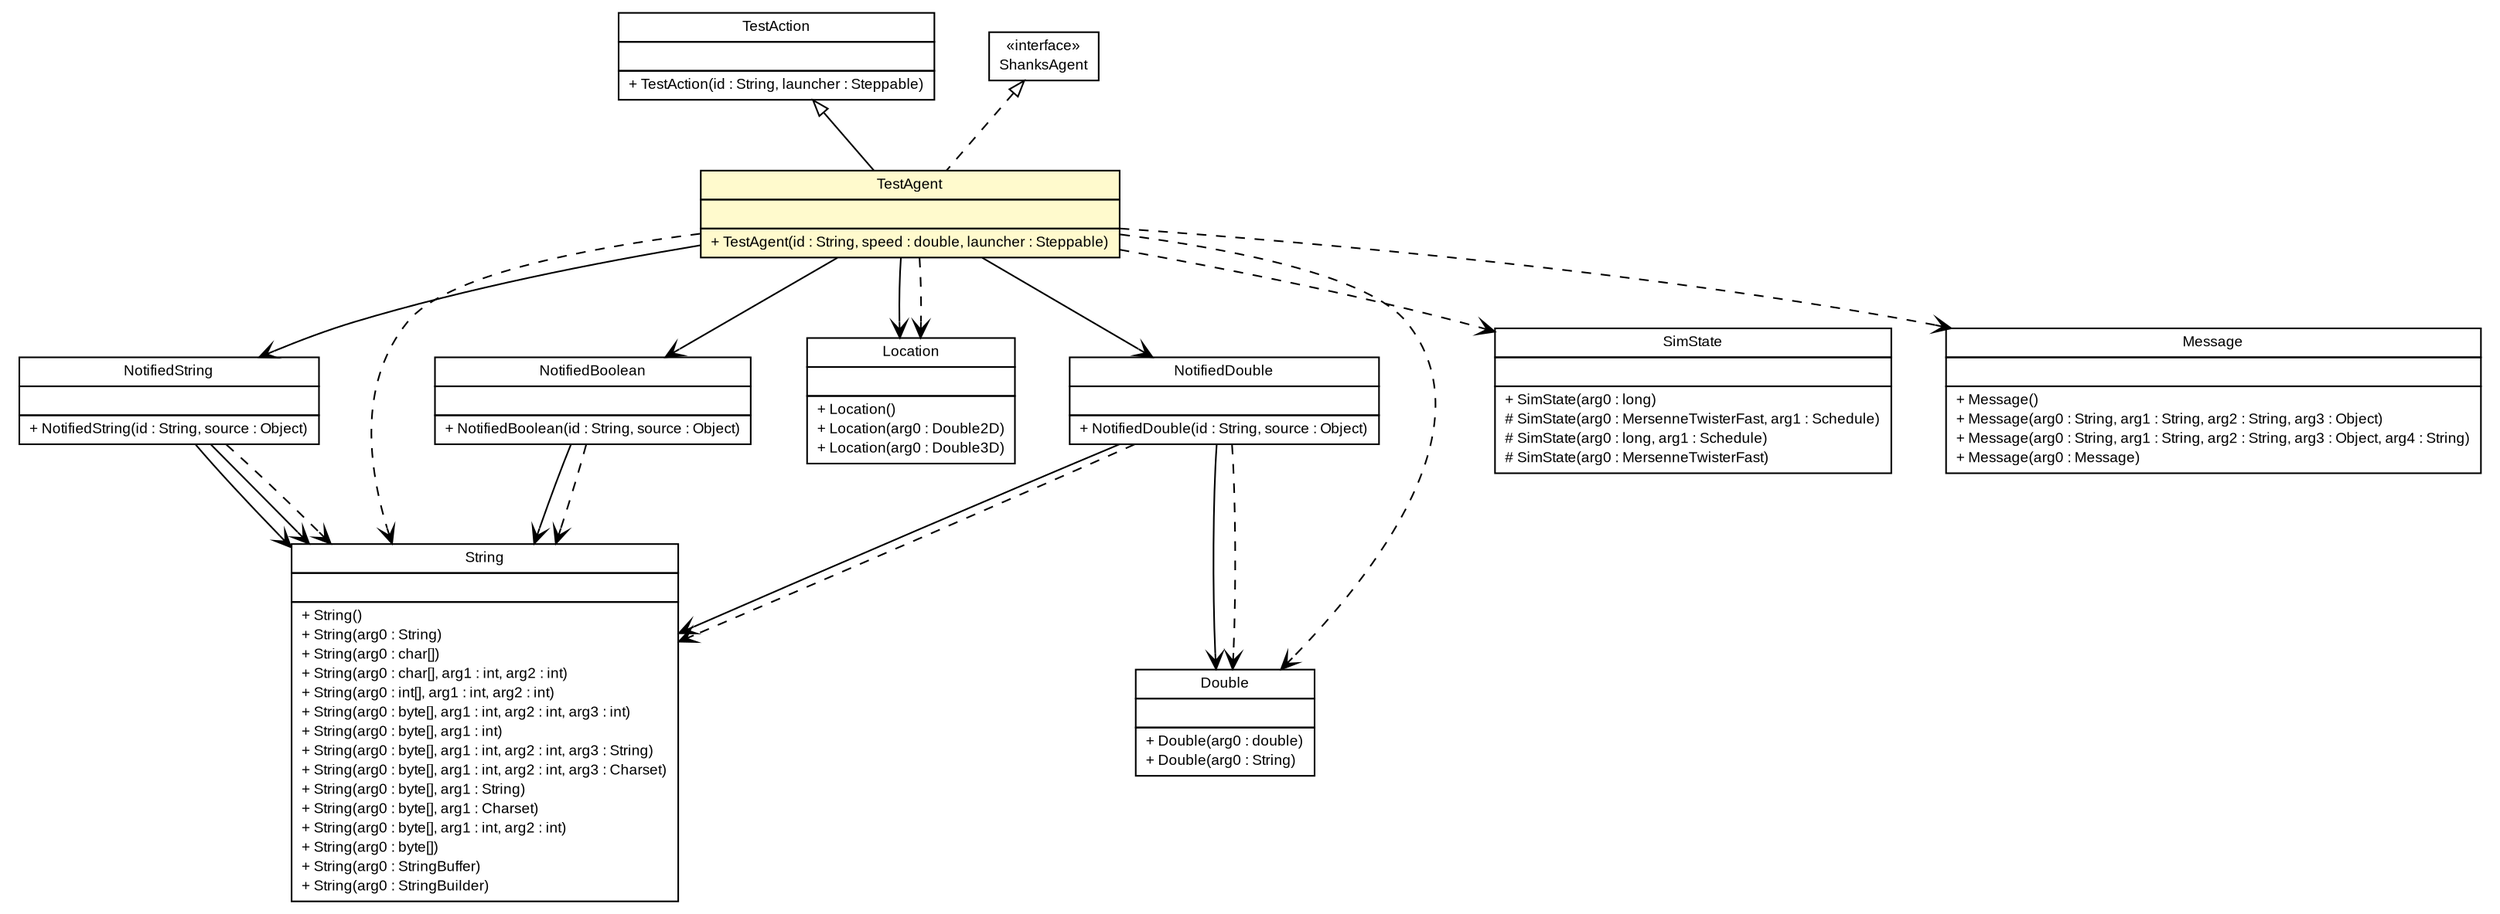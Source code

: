 #!/usr/local/bin/dot
#
# Class diagram 
# Generated by UMLGraph version 5.1 (http://www.umlgraph.org/)
#

digraph G {
	edge [fontname="arial",fontsize=10,labelfontname="arial",labelfontsize=10];
	node [fontname="arial",fontsize=10,shape=plaintext];
	nodesep=0.25;
	ranksep=0.5;
	// es.upm.dit.gsi.shanks.notification.util.test.TestAgent
	c7559 [label=<<table title="es.upm.dit.gsi.shanks.notification.util.test.TestAgent" border="0" cellborder="1" cellspacing="0" cellpadding="2" port="p" bgcolor="lemonChiffon" href="./TestAgent.html">
		<tr><td><table border="0" cellspacing="0" cellpadding="1">
<tr><td align="center" balign="center"> TestAgent </td></tr>
		</table></td></tr>
		<tr><td><table border="0" cellspacing="0" cellpadding="1">
<tr><td align="left" balign="left">  </td></tr>
		</table></td></tr>
		<tr><td><table border="0" cellspacing="0" cellpadding="1">
<tr><td align="left" balign="left"> + TestAgent(id : String, speed : double, launcher : Steppable) </td></tr>
		</table></td></tr>
		</table>>, fontname="arial", fontcolor="black", fontsize=9.0];
	// es.upm.dit.gsi.shanks.notification.util.test.TestAction
	c7560 [label=<<table title="es.upm.dit.gsi.shanks.notification.util.test.TestAction" border="0" cellborder="1" cellspacing="0" cellpadding="2" port="p" href="./TestAction.html">
		<tr><td><table border="0" cellspacing="0" cellpadding="1">
<tr><td align="center" balign="center"> TestAction </td></tr>
		</table></td></tr>
		<tr><td><table border="0" cellspacing="0" cellpadding="1">
<tr><td align="left" balign="left">  </td></tr>
		</table></td></tr>
		<tr><td><table border="0" cellspacing="0" cellpadding="1">
<tr><td align="left" balign="left"> + TestAction(id : String, launcher : Steppable) </td></tr>
		</table></td></tr>
		</table>>, fontname="arial", fontcolor="black", fontsize=9.0];
	// es.upm.dit.gsi.shanks.notification.util.test.NotifiedString
	c7562 [label=<<table title="es.upm.dit.gsi.shanks.notification.util.test.NotifiedString" border="0" cellborder="1" cellspacing="0" cellpadding="2" port="p" href="./NotifiedString.html">
		<tr><td><table border="0" cellspacing="0" cellpadding="1">
<tr><td align="center" balign="center"> NotifiedString </td></tr>
		</table></td></tr>
		<tr><td><table border="0" cellspacing="0" cellpadding="1">
<tr><td align="left" balign="left">  </td></tr>
		</table></td></tr>
		<tr><td><table border="0" cellspacing="0" cellpadding="1">
<tr><td align="left" balign="left"> + NotifiedString(id : String, source : Object) </td></tr>
		</table></td></tr>
		</table>>, fontname="arial", fontcolor="black", fontsize=9.0];
	// es.upm.dit.gsi.shanks.notification.util.test.NotifiedDouble
	c7563 [label=<<table title="es.upm.dit.gsi.shanks.notification.util.test.NotifiedDouble" border="0" cellborder="1" cellspacing="0" cellpadding="2" port="p" href="./NotifiedDouble.html">
		<tr><td><table border="0" cellspacing="0" cellpadding="1">
<tr><td align="center" balign="center"> NotifiedDouble </td></tr>
		</table></td></tr>
		<tr><td><table border="0" cellspacing="0" cellpadding="1">
<tr><td align="left" balign="left">  </td></tr>
		</table></td></tr>
		<tr><td><table border="0" cellspacing="0" cellpadding="1">
<tr><td align="left" balign="left"> + NotifiedDouble(id : String, source : Object) </td></tr>
		</table></td></tr>
		</table>>, fontname="arial", fontcolor="black", fontsize=9.0];
	// es.upm.dit.gsi.shanks.notification.util.test.NotifiedBoolean
	c7564 [label=<<table title="es.upm.dit.gsi.shanks.notification.util.test.NotifiedBoolean" border="0" cellborder="1" cellspacing="0" cellpadding="2" port="p" href="./NotifiedBoolean.html">
		<tr><td><table border="0" cellspacing="0" cellpadding="1">
<tr><td align="center" balign="center"> NotifiedBoolean </td></tr>
		</table></td></tr>
		<tr><td><table border="0" cellspacing="0" cellpadding="1">
<tr><td align="left" balign="left">  </td></tr>
		</table></td></tr>
		<tr><td><table border="0" cellspacing="0" cellpadding="1">
<tr><td align="left" balign="left"> + NotifiedBoolean(id : String, source : Object) </td></tr>
		</table></td></tr>
		</table>>, fontname="arial", fontcolor="black", fontsize=9.0];
	//es.upm.dit.gsi.shanks.notification.util.test.TestAgent extends es.upm.dit.gsi.shanks.notification.util.test.TestAction
	c7560:p -> c7559:p [dir=back,arrowtail=empty];
	//es.upm.dit.gsi.shanks.notification.util.test.TestAgent implements es.upm.dit.gsi.shanks.agent.ShanksAgent
	c7565:p -> c7559:p [dir=back,arrowtail=empty,style=dashed];
	// es.upm.dit.gsi.shanks.notification.util.test.TestAgent NAVASSOC es.upm.dit.gsi.shanks.agent.capability.movement.Location
	c7559:p -> c7567:p [taillabel="", label="", headlabel="", fontname="arial", fontcolor="black", fontsize=10.0, color="black", arrowhead=open];
	// es.upm.dit.gsi.shanks.notification.util.test.TestAgent NAVASSOC es.upm.dit.gsi.shanks.notification.util.test.NotifiedDouble
	c7559:p -> c7563:p [taillabel="", label="", headlabel="", fontname="arial", fontcolor="black", fontsize=10.0, color="black", arrowhead=open];
	// es.upm.dit.gsi.shanks.notification.util.test.TestAgent NAVASSOC es.upm.dit.gsi.shanks.notification.util.test.NotifiedString
	c7559:p -> c7562:p [taillabel="", label="", headlabel="", fontname="arial", fontcolor="black", fontsize=10.0, color="black", arrowhead=open];
	// es.upm.dit.gsi.shanks.notification.util.test.TestAgent NAVASSOC es.upm.dit.gsi.shanks.notification.util.test.NotifiedBoolean
	c7559:p -> c7564:p [taillabel="", label="", headlabel="", fontname="arial", fontcolor="black", fontsize=10.0, color="black", arrowhead=open];
	// es.upm.dit.gsi.shanks.notification.util.test.NotifiedString NAVASSOC java.lang.String
	c7562:p -> c7568:p [taillabel="", label="", headlabel="", fontname="arial", fontcolor="black", fontsize=10.0, color="black", arrowhead=open];
	// es.upm.dit.gsi.shanks.notification.util.test.NotifiedString NAVASSOC java.lang.String
	c7562:p -> c7568:p [taillabel="", label="", headlabel="", fontname="arial", fontcolor="black", fontsize=10.0, color="black", arrowhead=open];
	// es.upm.dit.gsi.shanks.notification.util.test.NotifiedDouble NAVASSOC java.lang.String
	c7563:p -> c7568:p [taillabel="", label="", headlabel="", fontname="arial", fontcolor="black", fontsize=10.0, color="black", arrowhead=open];
	// es.upm.dit.gsi.shanks.notification.util.test.NotifiedDouble NAVASSOC java.lang.Double
	c7563:p -> c7569:p [taillabel="", label="", headlabel="", fontname="arial", fontcolor="black", fontsize=10.0, color="black", arrowhead=open];
	// es.upm.dit.gsi.shanks.notification.util.test.NotifiedBoolean NAVASSOC java.lang.String
	c7564:p -> c7568:p [taillabel="", label="", headlabel="", fontname="arial", fontcolor="black", fontsize=10.0, color="black", arrowhead=open];
	// es.upm.dit.gsi.shanks.notification.util.test.TestAgent DEPEND es.upm.dit.gsi.shanks.agent.capability.movement.Location
	c7559:p -> c7567:p [taillabel="", label="", headlabel="", fontname="arial", fontcolor="black", fontsize=10.0, color="black", arrowhead=open, style=dashed];
	// es.upm.dit.gsi.shanks.notification.util.test.TestAgent DEPEND java.lang.String
	c7559:p -> c7568:p [taillabel="", label="", headlabel="", fontname="arial", fontcolor="black", fontsize=10.0, color="black", arrowhead=open, style=dashed];
	// es.upm.dit.gsi.shanks.notification.util.test.TestAgent DEPEND sim.engine.SimState
	c7559:p -> c7570:p [taillabel="", label="", headlabel="", fontname="arial", fontcolor="black", fontsize=10.0, color="black", arrowhead=open, style=dashed];
	// es.upm.dit.gsi.shanks.notification.util.test.TestAgent DEPEND jason.asSemantics.Message
	c7559:p -> c7571:p [taillabel="", label="", headlabel="", fontname="arial", fontcolor="black", fontsize=10.0, color="black", arrowhead=open, style=dashed];
	// es.upm.dit.gsi.shanks.notification.util.test.TestAgent DEPEND java.lang.Double
	c7559:p -> c7569:p [taillabel="", label="", headlabel="", fontname="arial", fontcolor="black", fontsize=10.0, color="black", arrowhead=open, style=dashed];
	// es.upm.dit.gsi.shanks.notification.util.test.NotifiedString DEPEND java.lang.String
	c7562:p -> c7568:p [taillabel="", label="", headlabel="", fontname="arial", fontcolor="black", fontsize=10.0, color="black", arrowhead=open, style=dashed];
	// es.upm.dit.gsi.shanks.notification.util.test.NotifiedDouble DEPEND java.lang.String
	c7563:p -> c7568:p [taillabel="", label="", headlabel="", fontname="arial", fontcolor="black", fontsize=10.0, color="black", arrowhead=open, style=dashed];
	// es.upm.dit.gsi.shanks.notification.util.test.NotifiedDouble DEPEND java.lang.Double
	c7563:p -> c7569:p [taillabel="", label="", headlabel="", fontname="arial", fontcolor="black", fontsize=10.0, color="black", arrowhead=open, style=dashed];
	// es.upm.dit.gsi.shanks.notification.util.test.NotifiedBoolean DEPEND java.lang.String
	c7564:p -> c7568:p [taillabel="", label="", headlabel="", fontname="arial", fontcolor="black", fontsize=10.0, color="black", arrowhead=open, style=dashed];
	// sim.engine.SimState
	c7570 [label=<<table title="sim.engine.SimState" border="0" cellborder="1" cellspacing="0" cellpadding="2" port="p" href="http://java.sun.com/j2se/1.4.2/docs/api/sim/engine/SimState.html">
		<tr><td><table border="0" cellspacing="0" cellpadding="1">
<tr><td align="center" balign="center"> SimState </td></tr>
		</table></td></tr>
		<tr><td><table border="0" cellspacing="0" cellpadding="1">
<tr><td align="left" balign="left">  </td></tr>
		</table></td></tr>
		<tr><td><table border="0" cellspacing="0" cellpadding="1">
<tr><td align="left" balign="left"> + SimState(arg0 : long) </td></tr>
<tr><td align="left" balign="left"> # SimState(arg0 : MersenneTwisterFast, arg1 : Schedule) </td></tr>
<tr><td align="left" balign="left"> # SimState(arg0 : long, arg1 : Schedule) </td></tr>
<tr><td align="left" balign="left"> # SimState(arg0 : MersenneTwisterFast) </td></tr>
		</table></td></tr>
		</table>>, fontname="arial", fontcolor="black", fontsize=9.0];
	// java.lang.Double
	c7569 [label=<<table title="java.lang.Double" border="0" cellborder="1" cellspacing="0" cellpadding="2" port="p" href="http://java.sun.com/j2se/1.4.2/docs/api/java/lang/Double.html">
		<tr><td><table border="0" cellspacing="0" cellpadding="1">
<tr><td align="center" balign="center"> Double </td></tr>
		</table></td></tr>
		<tr><td><table border="0" cellspacing="0" cellpadding="1">
<tr><td align="left" balign="left">  </td></tr>
		</table></td></tr>
		<tr><td><table border="0" cellspacing="0" cellpadding="1">
<tr><td align="left" balign="left"> + Double(arg0 : double) </td></tr>
<tr><td align="left" balign="left"> + Double(arg0 : String) </td></tr>
		</table></td></tr>
		</table>>, fontname="arial", fontcolor="black", fontsize=9.0];
	// es.upm.dit.gsi.shanks.agent.capability.movement.Location
	c7567 [label=<<table title="es.upm.dit.gsi.shanks.agent.capability.movement.Location" border="0" cellborder="1" cellspacing="0" cellpadding="2" port="p" href="http://java.sun.com/j2se/1.4.2/docs/api/es/upm/dit/gsi/shanks/agent/capability/movement/Location.html">
		<tr><td><table border="0" cellspacing="0" cellpadding="1">
<tr><td align="center" balign="center"> Location </td></tr>
		</table></td></tr>
		<tr><td><table border="0" cellspacing="0" cellpadding="1">
<tr><td align="left" balign="left">  </td></tr>
		</table></td></tr>
		<tr><td><table border="0" cellspacing="0" cellpadding="1">
<tr><td align="left" balign="left"> + Location() </td></tr>
<tr><td align="left" balign="left"> + Location(arg0 : Double2D) </td></tr>
<tr><td align="left" balign="left"> + Location(arg0 : Double3D) </td></tr>
		</table></td></tr>
		</table>>, fontname="arial", fontcolor="black", fontsize=9.0];
	// es.upm.dit.gsi.shanks.agent.ShanksAgent
	c7565 [label=<<table title="es.upm.dit.gsi.shanks.agent.ShanksAgent" border="0" cellborder="1" cellspacing="0" cellpadding="2" port="p" href="http://java.sun.com/j2se/1.4.2/docs/api/es/upm/dit/gsi/shanks/agent/ShanksAgent.html">
		<tr><td><table border="0" cellspacing="0" cellpadding="1">
<tr><td align="center" balign="center"> &#171;interface&#187; </td></tr>
<tr><td align="center" balign="center"> ShanksAgent </td></tr>
		</table></td></tr>
		</table>>, fontname="arial", fontcolor="black", fontsize=9.0];
	// jason.asSemantics.Message
	c7571 [label=<<table title="jason.asSemantics.Message" border="0" cellborder="1" cellspacing="0" cellpadding="2" port="p" href="http://java.sun.com/j2se/1.4.2/docs/api/jason/asSemantics/Message.html">
		<tr><td><table border="0" cellspacing="0" cellpadding="1">
<tr><td align="center" balign="center"> Message </td></tr>
		</table></td></tr>
		<tr><td><table border="0" cellspacing="0" cellpadding="1">
<tr><td align="left" balign="left">  </td></tr>
		</table></td></tr>
		<tr><td><table border="0" cellspacing="0" cellpadding="1">
<tr><td align="left" balign="left"> + Message() </td></tr>
<tr><td align="left" balign="left"> + Message(arg0 : String, arg1 : String, arg2 : String, arg3 : Object) </td></tr>
<tr><td align="left" balign="left"> + Message(arg0 : String, arg1 : String, arg2 : String, arg3 : Object, arg4 : String) </td></tr>
<tr><td align="left" balign="left"> + Message(arg0 : Message) </td></tr>
		</table></td></tr>
		</table>>, fontname="arial", fontcolor="black", fontsize=9.0];
	// java.lang.String
	c7568 [label=<<table title="java.lang.String" border="0" cellborder="1" cellspacing="0" cellpadding="2" port="p" href="http://java.sun.com/j2se/1.4.2/docs/api/java/lang/String.html">
		<tr><td><table border="0" cellspacing="0" cellpadding="1">
<tr><td align="center" balign="center"> String </td></tr>
		</table></td></tr>
		<tr><td><table border="0" cellspacing="0" cellpadding="1">
<tr><td align="left" balign="left">  </td></tr>
		</table></td></tr>
		<tr><td><table border="0" cellspacing="0" cellpadding="1">
<tr><td align="left" balign="left"> + String() </td></tr>
<tr><td align="left" balign="left"> + String(arg0 : String) </td></tr>
<tr><td align="left" balign="left"> + String(arg0 : char[]) </td></tr>
<tr><td align="left" balign="left"> + String(arg0 : char[], arg1 : int, arg2 : int) </td></tr>
<tr><td align="left" balign="left"> + String(arg0 : int[], arg1 : int, arg2 : int) </td></tr>
<tr><td align="left" balign="left"> + String(arg0 : byte[], arg1 : int, arg2 : int, arg3 : int) </td></tr>
<tr><td align="left" balign="left"> + String(arg0 : byte[], arg1 : int) </td></tr>
<tr><td align="left" balign="left"> + String(arg0 : byte[], arg1 : int, arg2 : int, arg3 : String) </td></tr>
<tr><td align="left" balign="left"> + String(arg0 : byte[], arg1 : int, arg2 : int, arg3 : Charset) </td></tr>
<tr><td align="left" balign="left"> + String(arg0 : byte[], arg1 : String) </td></tr>
<tr><td align="left" balign="left"> + String(arg0 : byte[], arg1 : Charset) </td></tr>
<tr><td align="left" balign="left"> + String(arg0 : byte[], arg1 : int, arg2 : int) </td></tr>
<tr><td align="left" balign="left"> + String(arg0 : byte[]) </td></tr>
<tr><td align="left" balign="left"> + String(arg0 : StringBuffer) </td></tr>
<tr><td align="left" balign="left"> + String(arg0 : StringBuilder) </td></tr>
		</table></td></tr>
		</table>>, fontname="arial", fontcolor="black", fontsize=9.0];
}

